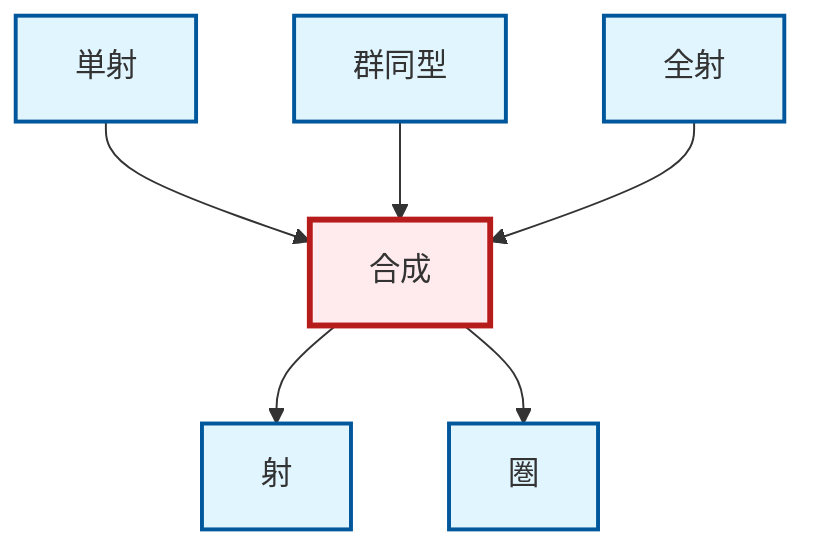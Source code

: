 graph TD
    classDef definition fill:#e1f5fe,stroke:#01579b,stroke-width:2px
    classDef theorem fill:#f3e5f5,stroke:#4a148c,stroke-width:2px
    classDef axiom fill:#fff3e0,stroke:#e65100,stroke-width:2px
    classDef example fill:#e8f5e9,stroke:#1b5e20,stroke-width:2px
    classDef current fill:#ffebee,stroke:#b71c1c,stroke-width:3px
    def-isomorphism["群同型"]:::definition
    def-monomorphism["単射"]:::definition
    def-composition["合成"]:::definition
    def-morphism["射"]:::definition
    def-category["圏"]:::definition
    def-epimorphism["全射"]:::definition
    def-monomorphism --> def-composition
    def-composition --> def-morphism
    def-composition --> def-category
    def-isomorphism --> def-composition
    def-epimorphism --> def-composition
    class def-composition current